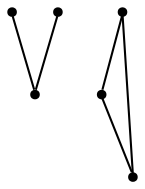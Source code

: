 graph {
  node [shape=point,comment="{\"directed\":false,\"doi\":\"10.1007/978-3-642-11805-0_5\",\"figure\":\"1 (2)\"}"]

  v0 [pos="1489.0448163232138,2614.2627623818134"]
  v1 [pos="1434.379162615399,2716.174795116078"]
  v2 [pos="1431.8147327334382,2663.5932221846147"]
  v3 [pos="1307.534844669076,2585.439813093705"]
  v4 [pos="1553.8429743744605,2585.6898938265713"]
  v5 [pos="1377.2741669588308,2611.1366260181776"]

  v0 -- v1 [id="-1",pos="1489.0448163232138,2614.2627623818134 1434.379162615399,2716.174795116078 1434.379162615399,2716.174795116078 1434.379162615399,2716.174795116078"]
  v3 -- v4 [id="-2",pos="1307.534844669076,2585.439813093705 1553.8429743744605,2585.6898938265713 1553.8429743744605,2585.6898938265713 1553.8429743744605,2585.6898938265713"]
  v5 -- v1 [id="-3",pos="1377.2741669588308,2611.1366260181776 1434.379162615399,2716.174795116078 1434.379162615399,2716.174795116078 1434.379162615399,2716.174795116078"]
  v2 -- v4 [id="-4",pos="1431.8147327334382,2663.5932221846147 1553.8429743744605,2585.6898938265713 1553.8429743744605,2585.6898938265713 1553.8429743744605,2585.6898938265713"]
  v2 -- v3 [id="-5",pos="1431.8147327334382,2663.5932221846147 1307.534844669076,2585.439813093705 1307.534844669076,2585.439813093705 1307.534844669076,2585.439813093705"]
}